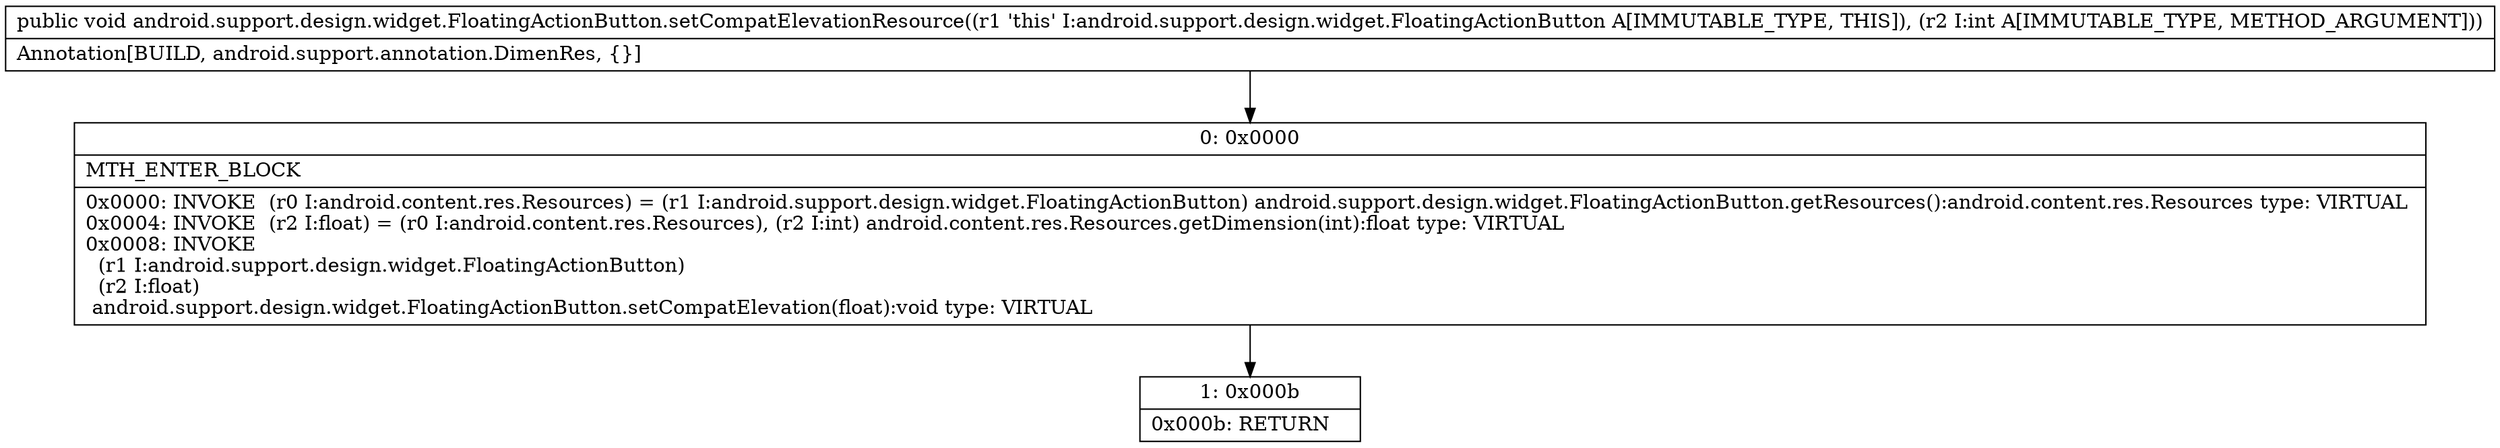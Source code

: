 digraph "CFG forandroid.support.design.widget.FloatingActionButton.setCompatElevationResource(I)V" {
Node_0 [shape=record,label="{0\:\ 0x0000|MTH_ENTER_BLOCK\l|0x0000: INVOKE  (r0 I:android.content.res.Resources) = (r1 I:android.support.design.widget.FloatingActionButton) android.support.design.widget.FloatingActionButton.getResources():android.content.res.Resources type: VIRTUAL \l0x0004: INVOKE  (r2 I:float) = (r0 I:android.content.res.Resources), (r2 I:int) android.content.res.Resources.getDimension(int):float type: VIRTUAL \l0x0008: INVOKE  \l  (r1 I:android.support.design.widget.FloatingActionButton)\l  (r2 I:float)\l android.support.design.widget.FloatingActionButton.setCompatElevation(float):void type: VIRTUAL \l}"];
Node_1 [shape=record,label="{1\:\ 0x000b|0x000b: RETURN   \l}"];
MethodNode[shape=record,label="{public void android.support.design.widget.FloatingActionButton.setCompatElevationResource((r1 'this' I:android.support.design.widget.FloatingActionButton A[IMMUTABLE_TYPE, THIS]), (r2 I:int A[IMMUTABLE_TYPE, METHOD_ARGUMENT]))  | Annotation[BUILD, android.support.annotation.DimenRes, \{\}]\l}"];
MethodNode -> Node_0;
Node_0 -> Node_1;
}

